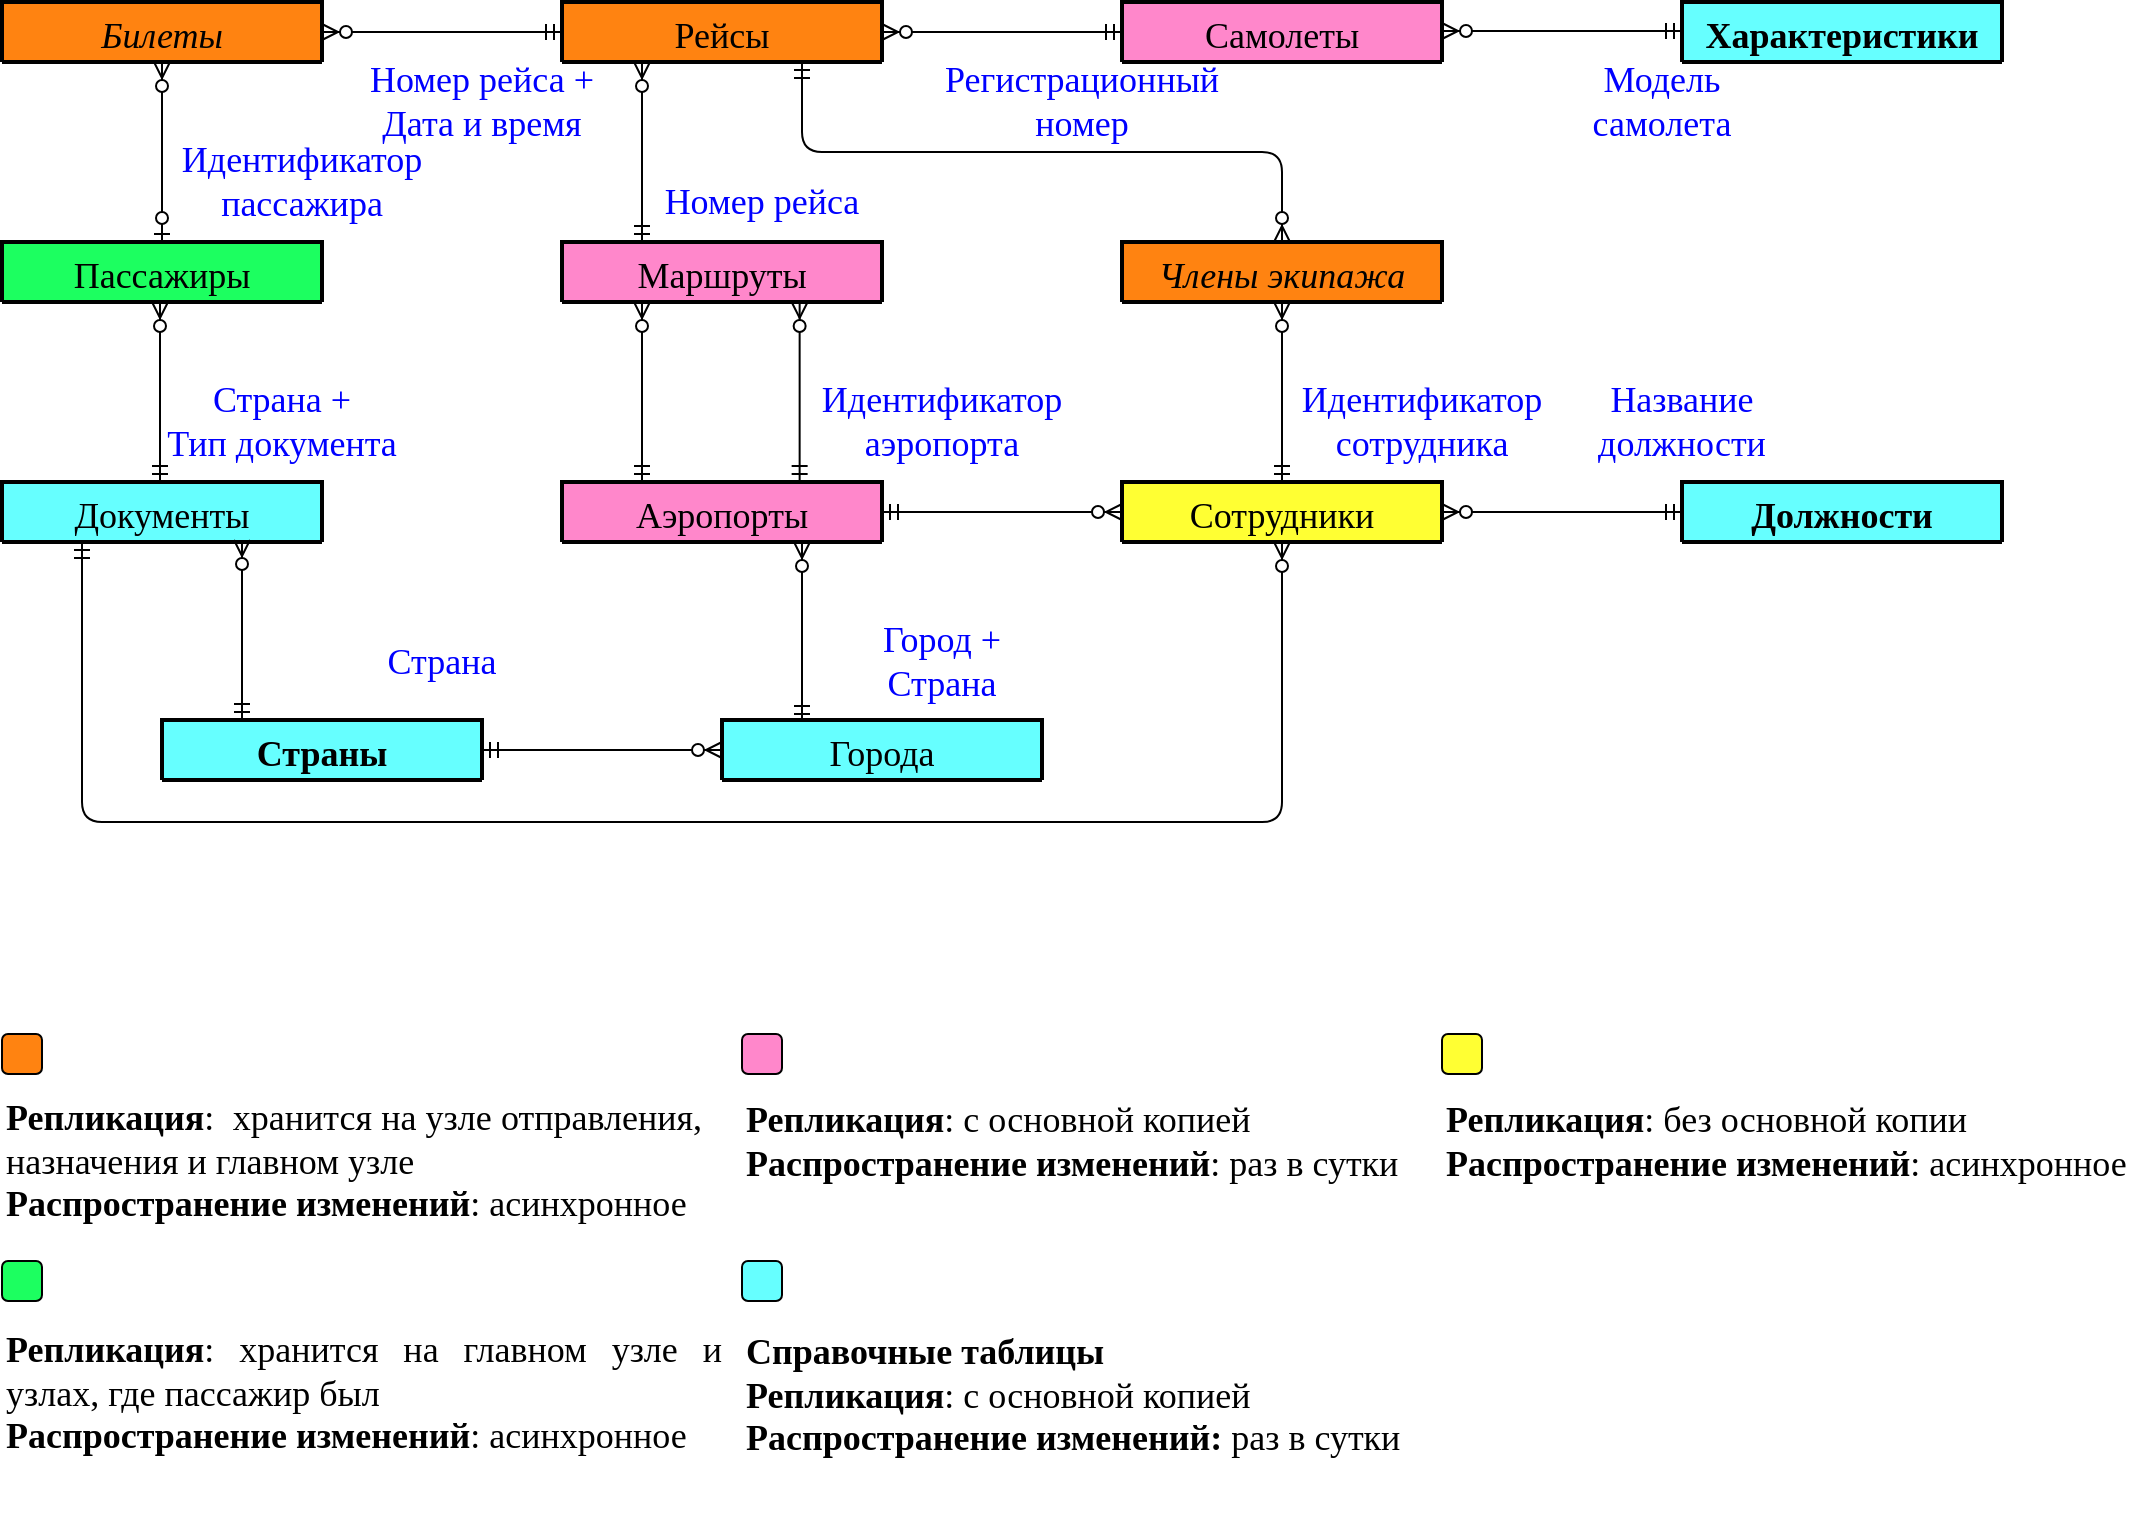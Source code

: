 <mxfile version="15.4.1" type="device" pages="5"><diagram id="lLMn5Nj8izCa2VNGnP2k" name="Общая схема"><mxGraphModel dx="868" dy="477" grid="1" gridSize="10" guides="1" tooltips="1" connect="1" arrows="1" fold="1" page="1" pageScale="1" pageWidth="1169" pageHeight="827" math="0" shadow="0"><root><mxCell id="0"/><mxCell id="1" parent="0"/><mxCell id="yjsEN8H5e2q5pM0WYRbI-37" value="Пассажиры" style="swimlane;childLayout=stackLayout;horizontal=1;startSize=30;horizontalStack=0;rounded=1;fontSize=18;fontStyle=0;strokeWidth=2;resizeParent=0;resizeLast=1;shadow=0;dashed=0;align=center;fontFamily=Times New Roman;fillColor=#1CFF60;" parent="1" vertex="1" collapsed="1"><mxGeometry x="40" y="160" width="160" height="30" as="geometry"><mxRectangle x="40" y="200" width="160" height="120" as="alternateBounds"/></mxGeometry></mxCell><mxCell id="yjsEN8H5e2q5pM0WYRbI-39" value="Билеты" style="swimlane;childLayout=stackLayout;horizontal=1;startSize=30;horizontalStack=0;rounded=1;fontSize=18;fontStyle=2;strokeWidth=2;resizeParent=0;resizeLast=1;shadow=0;dashed=0;align=center;fontFamily=Times New Roman;fillColor=#FF8311;" parent="1" vertex="1" collapsed="1"><mxGeometry x="40" y="40" width="160" height="30" as="geometry"><mxRectangle x="40" y="200" width="160" height="120" as="alternateBounds"/></mxGeometry></mxCell><mxCell id="yjsEN8H5e2q5pM0WYRbI-41" value="Рейсы" style="swimlane;childLayout=stackLayout;horizontal=1;startSize=30;horizontalStack=0;rounded=1;fontSize=18;fontStyle=0;strokeWidth=2;resizeParent=0;resizeLast=1;shadow=0;dashed=0;align=center;fontFamily=Times New Roman;fillColor=#FF8311;" parent="1" vertex="1" collapsed="1"><mxGeometry x="320" y="40" width="160" height="30" as="geometry"><mxRectangle x="40" y="200" width="160" height="120" as="alternateBounds"/></mxGeometry></mxCell><mxCell id="yjsEN8H5e2q5pM0WYRbI-42" value="Самолеты" style="swimlane;childLayout=stackLayout;horizontal=1;startSize=30;horizontalStack=0;rounded=1;fontSize=18;fontStyle=0;strokeWidth=2;resizeParent=0;resizeLast=1;shadow=0;dashed=0;align=center;fontFamily=Times New Roman;fillColor=#FF87CB;" parent="1" vertex="1" collapsed="1"><mxGeometry x="600" y="40" width="160" height="30" as="geometry"><mxRectangle x="40" y="200" width="160" height="120" as="alternateBounds"/></mxGeometry></mxCell><mxCell id="yjsEN8H5e2q5pM0WYRbI-43" value="Маршруты" style="swimlane;childLayout=stackLayout;horizontal=1;startSize=30;horizontalStack=0;rounded=1;fontSize=18;fontStyle=0;strokeWidth=2;resizeParent=0;resizeLast=1;shadow=0;dashed=0;align=center;fontFamily=Times New Roman;fillColor=#FF87CB;" parent="1" vertex="1" collapsed="1"><mxGeometry x="320" y="160" width="160" height="30" as="geometry"><mxRectangle x="40" y="200" width="160" height="120" as="alternateBounds"/></mxGeometry></mxCell><mxCell id="yjsEN8H5e2q5pM0WYRbI-44" value="Члены экипажа" style="swimlane;childLayout=stackLayout;horizontal=1;startSize=30;horizontalStack=0;rounded=1;fontSize=18;fontStyle=2;strokeWidth=2;resizeParent=0;resizeLast=1;shadow=0;dashed=0;align=center;fontFamily=Times New Roman;fillColor=#FF8311;" parent="1" vertex="1" collapsed="1"><mxGeometry x="600" y="160" width="160" height="30" as="geometry"><mxRectangle x="40" y="200" width="160" height="120" as="alternateBounds"/></mxGeometry></mxCell><mxCell id="yjsEN8H5e2q5pM0WYRbI-45" value="Аэропорты" style="swimlane;childLayout=stackLayout;horizontal=1;startSize=30;horizontalStack=0;rounded=1;fontSize=18;fontStyle=0;strokeWidth=2;resizeParent=0;resizeLast=1;shadow=0;dashed=0;align=center;fontFamily=Times New Roman;fillColor=#FF87CB;" parent="1" vertex="1" collapsed="1"><mxGeometry x="320" y="280" width="160" height="30" as="geometry"><mxRectangle x="40" y="200" width="160" height="120" as="alternateBounds"/></mxGeometry></mxCell><mxCell id="yjsEN8H5e2q5pM0WYRbI-46" value="Сотрудники" style="swimlane;childLayout=stackLayout;horizontal=1;startSize=30;horizontalStack=0;rounded=1;fontSize=18;fontStyle=0;strokeWidth=2;resizeParent=0;resizeLast=1;shadow=0;dashed=0;align=center;fontFamily=Times New Roman;fillColor=#FFFF33;" parent="1" vertex="1" collapsed="1"><mxGeometry x="600" y="280" width="160" height="30" as="geometry"><mxRectangle x="40" y="200" width="160" height="120" as="alternateBounds"/></mxGeometry></mxCell><mxCell id="yjsEN8H5e2q5pM0WYRbI-48" value="Должности" style="swimlane;childLayout=stackLayout;horizontal=1;startSize=30;horizontalStack=0;rounded=1;fontSize=18;fontStyle=1;strokeWidth=2;resizeParent=0;resizeLast=1;shadow=0;dashed=0;align=center;fontFamily=Times New Roman;fillColor=#66FFFF;" parent="1" vertex="1" collapsed="1"><mxGeometry x="880" y="280" width="160" height="30" as="geometry"><mxRectangle x="40" y="200" width="160" height="120" as="alternateBounds"/></mxGeometry></mxCell><mxCell id="yjsEN8H5e2q5pM0WYRbI-52" value="" style="fontSize=12;html=1;endArrow=ERzeroToMany;startArrow=ERmandOne;fontFamily=Times New Roman;exitX=0;exitY=0.5;exitDx=0;exitDy=0;entryX=1;entryY=0.5;entryDx=0;entryDy=0;" parent="1" source="yjsEN8H5e2q5pM0WYRbI-41" target="yjsEN8H5e2q5pM0WYRbI-39" edge="1"><mxGeometry width="100" height="100" relative="1" as="geometry"><mxPoint x="-10" y="230" as="sourcePoint"/><mxPoint x="230" y="-10" as="targetPoint"/></mxGeometry></mxCell><mxCell id="yjsEN8H5e2q5pM0WYRbI-53" value="" style="fontSize=12;html=1;endArrow=ERzeroToMany;startArrow=ERzeroToOne;fontFamily=Times New Roman;exitX=0.5;exitY=0;exitDx=0;exitDy=0;entryX=0.5;entryY=1;entryDx=0;entryDy=0;" parent="1" source="yjsEN8H5e2q5pM0WYRbI-37" target="yjsEN8H5e2q5pM0WYRbI-39" edge="1"><mxGeometry width="100" height="100" relative="1" as="geometry"><mxPoint x="-50" y="220" as="sourcePoint"/><mxPoint x="490" y="-140" as="targetPoint"/></mxGeometry></mxCell><mxCell id="yjsEN8H5e2q5pM0WYRbI-55" value="" style="edgeStyle=elbowEdgeStyle;fontSize=12;html=1;endArrow=ERzeroToMany;startArrow=ERmandOne;fontFamily=Times New Roman;entryX=0.25;entryY=1;entryDx=0;entryDy=0;exitX=0.25;exitY=0;exitDx=0;exitDy=0;elbow=vertical;" parent="1" source="yjsEN8H5e2q5pM0WYRbI-43" target="yjsEN8H5e2q5pM0WYRbI-41" edge="1"><mxGeometry width="100" height="100" relative="1" as="geometry"><mxPoint x="60" y="210" as="sourcePoint"/><mxPoint x="160" y="110" as="targetPoint"/></mxGeometry></mxCell><mxCell id="yjsEN8H5e2q5pM0WYRbI-57" value="" style="fontSize=12;html=1;endArrow=ERzeroToMany;startArrow=ERmandOne;fontFamily=Times New Roman;exitX=0.25;exitY=0;exitDx=0;exitDy=0;entryX=0.25;entryY=1;entryDx=0;entryDy=0;" parent="1" source="yjsEN8H5e2q5pM0WYRbI-45" target="yjsEN8H5e2q5pM0WYRbI-43" edge="1"><mxGeometry width="100" height="100" relative="1" as="geometry"><mxPoint x="190" y="270" as="sourcePoint"/><mxPoint x="290" y="170" as="targetPoint"/></mxGeometry></mxCell><mxCell id="yjsEN8H5e2q5pM0WYRbI-58" value="" style="fontSize=12;html=1;endArrow=ERzeroToMany;startArrow=ERmandOne;fontFamily=Times New Roman;exitX=0.25;exitY=0;exitDx=0;exitDy=0;entryX=0.25;entryY=1;entryDx=0;entryDy=0;" parent="1" edge="1"><mxGeometry width="100" height="100" relative="1" as="geometry"><mxPoint x="438.82" y="280" as="sourcePoint"/><mxPoint x="438.82" y="190" as="targetPoint"/></mxGeometry></mxCell><mxCell id="yjsEN8H5e2q5pM0WYRbI-60" value="" style="edgeStyle=entityRelationEdgeStyle;fontSize=12;html=1;endArrow=ERzeroToMany;startArrow=ERmandOne;fontFamily=Times New Roman;entryX=1;entryY=0.5;entryDx=0;entryDy=0;exitX=0;exitY=0.5;exitDx=0;exitDy=0;" parent="1" source="yjsEN8H5e2q5pM0WYRbI-42" target="yjsEN8H5e2q5pM0WYRbI-41" edge="1"><mxGeometry width="100" height="100" relative="1" as="geometry"><mxPoint x="740" y="200" as="sourcePoint"/><mxPoint x="840" y="100" as="targetPoint"/></mxGeometry></mxCell><mxCell id="yjsEN8H5e2q5pM0WYRbI-61" value="" style="edgeStyle=elbowEdgeStyle;fontSize=12;html=1;endArrow=ERzeroToMany;startArrow=ERmandOne;fontFamily=Times New Roman;elbow=vertical;exitX=0.75;exitY=1;exitDx=0;exitDy=0;entryX=0.5;entryY=0;entryDx=0;entryDy=0;" parent="1" source="yjsEN8H5e2q5pM0WYRbI-41" target="yjsEN8H5e2q5pM0WYRbI-44" edge="1"><mxGeometry width="100" height="100" relative="1" as="geometry"><mxPoint x="620" y="115" as="sourcePoint"/><mxPoint x="430" y="115" as="targetPoint"/></mxGeometry></mxCell><mxCell id="yjsEN8H5e2q5pM0WYRbI-62" value="" style="fontSize=12;html=1;endArrow=ERzeroToMany;startArrow=ERmandOne;fontFamily=Times New Roman;entryX=0.5;entryY=1;entryDx=0;entryDy=0;exitX=0.5;exitY=0;exitDx=0;exitDy=0;" parent="1" source="yjsEN8H5e2q5pM0WYRbI-46" target="yjsEN8H5e2q5pM0WYRbI-44" edge="1"><mxGeometry width="100" height="100" relative="1" as="geometry"><mxPoint x="850" y="240" as="sourcePoint"/><mxPoint x="950" y="140" as="targetPoint"/></mxGeometry></mxCell><mxCell id="yjsEN8H5e2q5pM0WYRbI-63" value="" style="fontSize=12;html=1;endArrow=ERzeroToMany;startArrow=ERmandOne;fontFamily=Times New Roman;entryX=1;entryY=0.5;entryDx=0;entryDy=0;exitX=0;exitY=0.5;exitDx=0;exitDy=0;" parent="1" source="yjsEN8H5e2q5pM0WYRbI-48" target="yjsEN8H5e2q5pM0WYRbI-46" edge="1"><mxGeometry width="100" height="100" relative="1" as="geometry"><mxPoint x="690" y="290" as="sourcePoint"/><mxPoint x="690" y="200" as="targetPoint"/></mxGeometry></mxCell><mxCell id="yjsEN8H5e2q5pM0WYRbI-64" value="" style="fontSize=12;html=1;endArrow=ERzeroToMany;startArrow=ERmandOne;fontFamily=Times New Roman;entryX=0;entryY=0.5;entryDx=0;entryDy=0;exitX=1;exitY=0.5;exitDx=0;exitDy=0;edgeStyle=elbowEdgeStyle;" parent="1" source="yjsEN8H5e2q5pM0WYRbI-45" target="yjsEN8H5e2q5pM0WYRbI-46" edge="1"><mxGeometry width="100" height="100" relative="1" as="geometry"><mxPoint x="580" y="350" as="sourcePoint"/><mxPoint x="495" y="320" as="targetPoint"/></mxGeometry></mxCell><mxCell id="yjsEN8H5e2q5pM0WYRbI-67" value="&lt;font color=&quot;#0000ff&quot;&gt;Название должности&lt;/font&gt;" style="text;html=1;strokeColor=none;fillColor=none;align=center;verticalAlign=middle;whiteSpace=wrap;rounded=0;fontFamily=Times New Roman;fontSize=18;" parent="1" vertex="1"><mxGeometry x="820" y="230" width="120" height="40" as="geometry"/></mxCell><mxCell id="yjsEN8H5e2q5pM0WYRbI-68" value="&lt;font color=&quot;#0000ff&quot;&gt;Идентификатор&lt;br&gt;аэропорта&lt;br&gt;&lt;/font&gt;" style="text;html=1;strokeColor=none;fillColor=none;align=center;verticalAlign=middle;whiteSpace=wrap;rounded=0;fontFamily=Times New Roman;fontSize=18;" parent="1" vertex="1"><mxGeometry x="450" y="230" width="120" height="40" as="geometry"/></mxCell><mxCell id="yjsEN8H5e2q5pM0WYRbI-69" value="&lt;font color=&quot;#0000ff&quot;&gt;Идентификатор&lt;br&gt;сотрудника&lt;br&gt;&lt;/font&gt;" style="text;html=1;strokeColor=none;fillColor=none;align=center;verticalAlign=middle;whiteSpace=wrap;rounded=0;fontFamily=Times New Roman;fontSize=18;" parent="1" vertex="1"><mxGeometry x="690" y="230" width="120" height="40" as="geometry"/></mxCell><mxCell id="yjsEN8H5e2q5pM0WYRbI-70" value="&lt;font&gt;Номер рейса +&lt;br&gt;Дата и время&lt;br&gt;&lt;/font&gt;" style="text;html=1;strokeColor=none;fillColor=none;align=center;verticalAlign=middle;whiteSpace=wrap;rounded=0;fontFamily=Times New Roman;fontSize=18;fontColor=#0000FF;" parent="1" vertex="1"><mxGeometry x="220" y="70" width="120" height="40" as="geometry"/></mxCell><mxCell id="yjsEN8H5e2q5pM0WYRbI-71" value="&lt;font color=&quot;#0000ff&quot;&gt;Номер рейса&lt;br&gt;&lt;/font&gt;" style="text;html=1;strokeColor=none;fillColor=none;align=center;verticalAlign=middle;whiteSpace=wrap;rounded=0;fontFamily=Times New Roman;fontSize=18;" parent="1" vertex="1"><mxGeometry x="360" y="120" width="120" height="40" as="geometry"/></mxCell><mxCell id="yjsEN8H5e2q5pM0WYRbI-72" value="&lt;font color=&quot;#0000ff&quot;&gt;Регистрационный&lt;br&gt;номер&lt;br&gt;&lt;/font&gt;" style="text;html=1;strokeColor=none;fillColor=none;align=center;verticalAlign=middle;whiteSpace=wrap;rounded=0;fontFamily=Times New Roman;fontSize=18;" parent="1" vertex="1"><mxGeometry x="520" y="70" width="120" height="40" as="geometry"/></mxCell><mxCell id="yjsEN8H5e2q5pM0WYRbI-73" value="&lt;font color=&quot;#0000ff&quot;&gt;Идентификатор&lt;br&gt;пассажира&lt;br&gt;&lt;/font&gt;" style="text;html=1;strokeColor=none;fillColor=none;align=center;verticalAlign=middle;whiteSpace=wrap;rounded=0;fontFamily=Times New Roman;fontSize=18;" parent="1" vertex="1"><mxGeometry x="130" y="110" width="120" height="40" as="geometry"/></mxCell><mxCell id="OaRgXp2c-LwoCAUEh0tI-1" value="Характеристики" style="swimlane;childLayout=stackLayout;horizontal=1;startSize=30;horizontalStack=0;rounded=1;fontSize=18;fontStyle=1;strokeWidth=2;resizeParent=0;resizeLast=1;shadow=0;dashed=0;align=center;fontFamily=Times New Roman;fillColor=#66FFFF;" parent="1" vertex="1" collapsed="1"><mxGeometry x="880" y="40" width="160" height="30" as="geometry"><mxRectangle x="40" y="200" width="160" height="120" as="alternateBounds"/></mxGeometry></mxCell><mxCell id="OaRgXp2c-LwoCAUEh0tI-2" value="" style="fontSize=12;html=1;endArrow=ERzeroToMany;startArrow=ERmandOne;fontFamily=Times New Roman;entryX=1;entryY=0.5;entryDx=0;entryDy=0;exitX=0;exitY=0.5;exitDx=0;exitDy=0;" parent="1" edge="1"><mxGeometry width="100" height="100" relative="1" as="geometry"><mxPoint x="880" y="54.5" as="sourcePoint"/><mxPoint x="760" y="54.5" as="targetPoint"/></mxGeometry></mxCell><mxCell id="OaRgXp2c-LwoCAUEh0tI-3" value="&lt;font color=&quot;#0000ff&quot;&gt;Модель&lt;br&gt;самолета&lt;br&gt;&lt;/font&gt;" style="text;html=1;strokeColor=none;fillColor=none;align=center;verticalAlign=middle;whiteSpace=wrap;rounded=0;fontFamily=Times New Roman;fontSize=18;" parent="1" vertex="1"><mxGeometry x="810" y="70" width="120" height="40" as="geometry"/></mxCell><mxCell id="URAId1K9_NLq-UNNZ_OP-1" value="Документы" style="swimlane;childLayout=stackLayout;horizontal=1;startSize=30;horizontalStack=0;rounded=1;fontSize=18;fontStyle=0;strokeWidth=2;resizeParent=0;resizeLast=1;shadow=0;dashed=0;align=center;fontFamily=Times New Roman;fillColor=#66FFFF;" parent="1" vertex="1" collapsed="1"><mxGeometry x="40" y="280" width="160" height="30" as="geometry"><mxRectangle x="40" y="200" width="160" height="120" as="alternateBounds"/></mxGeometry></mxCell><mxCell id="URAId1K9_NLq-UNNZ_OP-2" value="" style="fontSize=12;html=1;endArrow=ERzeroToMany;startArrow=ERmandOne;fontFamily=Times New Roman;exitX=0.25;exitY=0;exitDx=0;exitDy=0;entryX=0.25;entryY=1;entryDx=0;entryDy=0;" parent="1" edge="1"><mxGeometry width="100" height="100" relative="1" as="geometry"><mxPoint x="119" y="280" as="sourcePoint"/><mxPoint x="119" y="190" as="targetPoint"/></mxGeometry></mxCell><mxCell id="URAId1K9_NLq-UNNZ_OP-3" value="&lt;font color=&quot;#0000ff&quot;&gt;Страна +&lt;br&gt;Тип документа&lt;br&gt;&lt;/font&gt;" style="text;html=1;strokeColor=none;fillColor=none;align=center;verticalAlign=middle;whiteSpace=wrap;rounded=0;fontFamily=Times New Roman;fontSize=18;" parent="1" vertex="1"><mxGeometry x="120" y="230" width="120" height="40" as="geometry"/></mxCell><mxCell id="EM2Jljfrj5oz5aGJgDpl-1" value="&lt;div style=&quot;text-align: justify&quot;&gt;&lt;br&gt;&lt;/div&gt;&lt;div style=&quot;text-align: justify&quot;&gt;&lt;span&gt;&lt;b&gt;Справочные таблицы&lt;/b&gt;&lt;/span&gt;&lt;/div&gt;&lt;div style=&quot;text-align: justify&quot;&gt;&lt;b&gt;Репликация&lt;/b&gt;: с основной копией&lt;/div&gt;&lt;div style=&quot;text-align: justify&quot;&gt;&lt;b&gt;Распространение изменений: &lt;/b&gt;раз в сутки&lt;/div&gt;" style="text;html=1;strokeColor=none;fillColor=none;align=left;verticalAlign=middle;whiteSpace=wrap;rounded=0;fontFamily=Times New Roman;fontSize=18;" parent="1" vertex="1"><mxGeometry x="410" y="646" width="360" height="160" as="geometry"/></mxCell><mxCell id="nS3V6GyM878y0P9TnNeb-1" value="&lt;div style=&quot;text-align: justify&quot;&gt;&lt;b&gt;Репликация&lt;/b&gt;&lt;span&gt;: с основной копией&amp;nbsp;&lt;/span&gt;&lt;br&gt;&lt;/div&gt;&lt;div style=&quot;text-align: justify&quot;&gt;&lt;b&gt;Распространение изменений&lt;/b&gt;: раз в сутки&lt;/div&gt;" style="text;html=1;strokeColor=none;fillColor=none;align=left;verticalAlign=middle;whiteSpace=wrap;rounded=0;fontFamily=Times New Roman;fontSize=18;" parent="1" vertex="1"><mxGeometry x="410" y="540" width="360" height="140" as="geometry"/></mxCell><mxCell id="nS3V6GyM878y0P9TnNeb-2" value="" style="rounded=1;whiteSpace=wrap;html=1;fillColor=#FF87CB;" parent="1" vertex="1"><mxGeometry x="410" y="556" width="20" height="20" as="geometry"/></mxCell><mxCell id="933On9ce0Hrt3KxI7Ar2-1" value="&lt;div style=&quot;text-align: justify&quot;&gt;&lt;b&gt;Репликация&lt;/b&gt;&lt;span&gt;: без основной копии&lt;/span&gt;&lt;br&gt;&lt;/div&gt;&lt;div style=&quot;text-align: justify&quot;&gt;&lt;b&gt;Распространение изменений&lt;/b&gt;: асинхронное&lt;/div&gt;" style="text;html=1;strokeColor=none;fillColor=none;align=left;verticalAlign=middle;whiteSpace=wrap;rounded=0;fontFamily=Times New Roman;fontSize=18;" parent="1" vertex="1"><mxGeometry x="760" y="540" width="350" height="140" as="geometry"/></mxCell><mxCell id="933On9ce0Hrt3KxI7Ar2-2" value="" style="rounded=1;whiteSpace=wrap;html=1;fillColor=#FFFF33;" parent="1" vertex="1"><mxGeometry x="760" y="556" width="20" height="20" as="geometry"/></mxCell><mxCell id="fjln2FvhTH95x79RtxrI-1" value="&lt;div style=&quot;text-align: justify&quot;&gt;&lt;b&gt;Репликация&lt;/b&gt;&lt;span&gt;:&amp;nbsp;&lt;/span&gt;&lt;span&gt;&amp;nbsp;хранится на узле отправления, назначения и главном узле&lt;/span&gt;&lt;/div&gt;&lt;div style=&quot;text-align: justify&quot;&gt;&lt;b&gt;Распространение изменений&lt;/b&gt;: асинхронное&lt;/div&gt;" style="text;html=1;strokeColor=none;fillColor=none;align=left;verticalAlign=middle;whiteSpace=wrap;rounded=0;fontFamily=Times New Roman;fontSize=18;" parent="1" vertex="1"><mxGeometry x="40" y="549.5" width="350" height="140" as="geometry"/></mxCell><mxCell id="fjln2FvhTH95x79RtxrI-2" value="" style="rounded=1;whiteSpace=wrap;html=1;fillColor=#FF8311;" parent="1" vertex="1"><mxGeometry x="40" y="556" width="20" height="20" as="geometry"/></mxCell><mxCell id="RL-NQMeX5kcTCB3Iyzrn-1" value="&lt;div style=&quot;text-align: justify&quot;&gt;&lt;b&gt;Репликация&lt;/b&gt;&lt;span&gt;: хранится на главном узле и узлах, где пассажир был&lt;/span&gt;&lt;span&gt;&amp;nbsp;&lt;/span&gt;&lt;/div&gt;&lt;div style=&quot;text-align: justify&quot;&gt;&lt;b&gt;Распространение изменений&lt;/b&gt;: асинхронное&lt;/div&gt;" style="text;html=1;strokeColor=none;fillColor=none;align=left;verticalAlign=middle;whiteSpace=wrap;rounded=0;fontFamily=Times New Roman;fontSize=18;" parent="1" vertex="1"><mxGeometry x="40" y="666" width="360" height="140" as="geometry"/></mxCell><mxCell id="RL-NQMeX5kcTCB3Iyzrn-2" value="" style="rounded=1;whiteSpace=wrap;html=1;fillColor=#1CFF60;" parent="1" vertex="1"><mxGeometry x="40" y="669.5" width="20" height="20" as="geometry"/></mxCell><mxCell id="cc8aEMCY_L2-KHEYQ4Os-6" value="" style="rounded=1;whiteSpace=wrap;html=1;fillColor=#66FFFF;" parent="1" vertex="1"><mxGeometry x="410" y="669.5" width="20" height="20" as="geometry"/></mxCell><mxCell id="wHiN8xZHiH3PXhFgJf9T-1" value="" style="fontSize=12;html=1;endArrow=ERzeroToMany;startArrow=ERmandOne;fontFamily=Times New Roman;entryX=0.5;entryY=1;entryDx=0;entryDy=0;exitX=0.25;exitY=1;exitDx=0;exitDy=0;edgeStyle=elbowEdgeStyle;" parent="1" source="URAId1K9_NLq-UNNZ_OP-1" target="yjsEN8H5e2q5pM0WYRbI-46" edge="1"><mxGeometry width="100" height="100" relative="1" as="geometry"><mxPoint x="530" y="343.5" as="sourcePoint"/><mxPoint x="650" y="343.5" as="targetPoint"/><Array as="points"><mxPoint x="380" y="450"/></Array></mxGeometry></mxCell><mxCell id="ZSqLF5YTz3_WrWaCYLmv-1" value="Города" style="swimlane;childLayout=stackLayout;horizontal=1;startSize=30;horizontalStack=0;rounded=1;fontSize=18;fontStyle=0;strokeWidth=2;resizeParent=0;resizeLast=1;shadow=0;dashed=0;align=center;fontFamily=Times New Roman;fillColor=#66FFFF;" vertex="1" collapsed="1" parent="1"><mxGeometry x="400" y="399" width="160" height="30" as="geometry"><mxRectangle x="40" y="200" width="160" height="120" as="alternateBounds"/></mxGeometry></mxCell><mxCell id="ZSqLF5YTz3_WrWaCYLmv-2" value="Страны" style="swimlane;childLayout=stackLayout;horizontal=1;startSize=30;horizontalStack=0;rounded=1;fontSize=18;fontStyle=1;strokeWidth=2;resizeParent=0;resizeLast=1;shadow=0;dashed=0;align=center;fontFamily=Times New Roman;fillColor=#66FFFF;" vertex="1" collapsed="1" parent="1"><mxGeometry x="120" y="399" width="160" height="30" as="geometry"><mxRectangle x="40" y="200" width="160" height="120" as="alternateBounds"/></mxGeometry></mxCell><mxCell id="ZSqLF5YTz3_WrWaCYLmv-3" value="" style="fontSize=12;html=1;endArrow=ERzeroToMany;startArrow=ERmandOne;fontFamily=Times New Roman;exitX=0.25;exitY=0;exitDx=0;exitDy=0;entryX=0.25;entryY=1;entryDx=0;entryDy=0;" edge="1" parent="1"><mxGeometry width="100" height="100" relative="1" as="geometry"><mxPoint x="440.0" y="400" as="sourcePoint"/><mxPoint x="440.0" y="310" as="targetPoint"/></mxGeometry></mxCell><mxCell id="ZSqLF5YTz3_WrWaCYLmv-4" value="" style="fontSize=12;html=1;endArrow=ERzeroToMany;startArrow=ERmandOne;fontFamily=Times New Roman;exitX=1;exitY=0.5;exitDx=0;exitDy=0;entryX=0;entryY=0.5;entryDx=0;entryDy=0;" edge="1" parent="1" source="ZSqLF5YTz3_WrWaCYLmv-2" target="ZSqLF5YTz3_WrWaCYLmv-1"><mxGeometry width="100" height="100" relative="1" as="geometry"><mxPoint x="350" y="489" as="sourcePoint"/><mxPoint x="350" y="399" as="targetPoint"/></mxGeometry></mxCell><mxCell id="ZSqLF5YTz3_WrWaCYLmv-5" value="" style="fontSize=12;html=1;endArrow=ERzeroToMany;startArrow=ERmandOne;fontFamily=Times New Roman;exitX=0.25;exitY=0;exitDx=0;exitDy=0;entryX=0.25;entryY=1;entryDx=0;entryDy=0;" edge="1" parent="1"><mxGeometry width="100" height="100" relative="1" as="geometry"><mxPoint x="160" y="399" as="sourcePoint"/><mxPoint x="160" y="309" as="targetPoint"/></mxGeometry></mxCell><mxCell id="ZSqLF5YTz3_WrWaCYLmv-6" value="&lt;font color=&quot;#0000ff&quot;&gt;Город + Страна&lt;br&gt;&lt;/font&gt;" style="text;html=1;strokeColor=none;fillColor=none;align=center;verticalAlign=middle;whiteSpace=wrap;rounded=0;fontFamily=Times New Roman;fontSize=18;" vertex="1" parent="1"><mxGeometry x="450" y="350" width="120" height="40" as="geometry"/></mxCell><mxCell id="ZSqLF5YTz3_WrWaCYLmv-7" value="&lt;font color=&quot;#0000ff&quot;&gt;Страна&lt;br&gt;&lt;/font&gt;" style="text;html=1;strokeColor=none;fillColor=none;align=center;verticalAlign=middle;whiteSpace=wrap;rounded=0;fontFamily=Times New Roman;fontSize=18;" vertex="1" parent="1"><mxGeometry x="200" y="350" width="120" height="40" as="geometry"/></mxCell></root></mxGraphModel></diagram><diagram id="U7bz9-V8wvaRgxQkg8Fd" name="Должности + Документы + Характеристики"><mxGraphModel dx="868" dy="477" grid="1" gridSize="10" guides="1" tooltips="1" connect="1" arrows="1" fold="1" page="1" pageScale="1" pageWidth="1169" pageHeight="827" math="0" shadow="0"><root><mxCell id="mA9pfpyOQwBthg78EWXK-0"/><mxCell id="mA9pfpyOQwBthg78EWXK-1" parent="mA9pfpyOQwBthg78EWXK-0"/><mxCell id="-nUfu6LHOBFkjBo17prL-30" value="Должности" style="swimlane;childLayout=stackLayout;horizontal=1;startSize=30;horizontalStack=0;rounded=1;fontSize=18;fontStyle=0;strokeWidth=2;resizeParent=0;resizeLast=1;shadow=0;dashed=0;align=center;fontFamily=Times New Roman;fillColor=#FF8000;" parent="mA9pfpyOQwBthg78EWXK-1" vertex="1"><mxGeometry x="40" y="40" width="230" height="200" as="geometry"/></mxCell><mxCell id="-nUfu6LHOBFkjBo17prL-31" value="- Название (ПК)&#10;- Оклад&#10;- Аванс&#10;- График работы (2/2,почасовой,&#10; 8-ми часовой)" style="align=left;strokeColor=none;fillColor=none;spacingLeft=4;fontSize=16;verticalAlign=top;resizable=0;rotatable=0;part=1;fontFamily=Times New Roman;" parent="-nUfu6LHOBFkjBo17prL-30" vertex="1"><mxGeometry y="30" width="230" height="170" as="geometry"/></mxCell><mxCell id="-nUfu6LHOBFkjBo17prL-32" value="&lt;div style=&quot;text-align: justify&quot;&gt;&lt;span&gt;&lt;b&gt;Справочные таблицы&lt;/b&gt;&lt;/span&gt;&lt;/div&gt;&lt;div style=&quot;text-align: justify&quot;&gt;&lt;b&gt;Репликация&lt;/b&gt;: с основной копией&lt;/div&gt;&lt;div style=&quot;text-align: justify&quot;&gt;&lt;b&gt;Распространение изменений: &lt;/b&gt;раз в сутки&lt;/div&gt;&lt;div style=&quot;text-align: justify&quot;&gt;Редактируются в главном узле&lt;/div&gt;" style="text;html=1;strokeColor=none;fillColor=none;align=left;verticalAlign=middle;whiteSpace=wrap;rounded=0;fontFamily=Times New Roman;fontSize=18;" parent="mA9pfpyOQwBthg78EWXK-1" vertex="1"><mxGeometry x="40" y="210" width="360" height="160" as="geometry"/></mxCell><mxCell id="DI1NFkRuzSuBm4K1B6fM-0" value="Техн. характеристики" style="swimlane;childLayout=stackLayout;horizontal=1;startSize=30;horizontalStack=0;rounded=1;fontSize=18;fontStyle=0;strokeWidth=2;resizeParent=0;resizeLast=1;shadow=0;dashed=0;align=center;fontFamily=Times New Roman;fillColor=#FF8000;" parent="mA9pfpyOQwBthg78EWXK-1" vertex="1"><mxGeometry x="550" y="40" width="260" height="290" as="geometry"/></mxCell><mxCell id="DI1NFkRuzSuBm4K1B6fM-1" value="- Модель (ПК)&#10;- Длина&#10;- Кол-во шасси&#10;- Радиус разворота (м)&#10;- Тип тормозной системы&#10;- Модель двигателя&#10;- Объем топливных баков (л)&#10;- Макс.скорость полета (км/ч)&#10;- Макс. высота полета (м)&#10;- Макс. дальность полета (км)&#10;- Кол-во мест эконом класса&#10;- Кол-во мест бизнес класса&#10;- Рекомендуемый срок эксплуатации" style="align=left;strokeColor=none;fillColor=none;spacingLeft=4;fontSize=16;verticalAlign=top;resizable=0;rotatable=0;part=1;fontFamily=Times New Roman;" parent="DI1NFkRuzSuBm4K1B6fM-0" vertex="1"><mxGeometry y="30" width="260" height="260" as="geometry"/></mxCell><mxCell id="ox_pkLLeGaHrFrYZD3xl-0" value="Документы" style="swimlane;childLayout=stackLayout;horizontal=1;startSize=30;horizontalStack=0;rounded=1;fontSize=18;fontStyle=0;strokeWidth=2;resizeParent=0;resizeLast=1;shadow=0;dashed=0;align=center;fontFamily=Times New Roman;fillColor=#FF8000;" parent="mA9pfpyOQwBthg78EWXK-1" vertex="1"><mxGeometry x="290" y="40" width="240" height="200" as="geometry"/></mxCell><mxCell id="ox_pkLLeGaHrFrYZD3xl-1" value="- Страна (составной ПК)&#10;- Тип документа (составной ПК)" style="align=left;strokeColor=none;fillColor=none;spacingLeft=4;fontSize=16;verticalAlign=top;resizable=0;rotatable=0;part=1;fontFamily=Times New Roman;" parent="ox_pkLLeGaHrFrYZD3xl-0" vertex="1"><mxGeometry y="30" width="240" height="170" as="geometry"/></mxCell><mxCell id="ja85UsdiscMgC10pHZav-0" value="Страны" style="swimlane;childLayout=stackLayout;horizontal=1;startSize=30;horizontalStack=0;rounded=1;fontSize=18;fontStyle=0;strokeWidth=2;resizeParent=0;resizeLast=1;shadow=0;dashed=0;align=center;fontFamily=Times New Roman;fillColor=#FF8000;" vertex="1" parent="mA9pfpyOQwBthg78EWXK-1"><mxGeometry x="290" y="350" width="240" height="200" as="geometry"/></mxCell><mxCell id="ja85UsdiscMgC10pHZav-1" value="- Название страны (ПК)" style="align=left;strokeColor=none;fillColor=none;spacingLeft=4;fontSize=16;verticalAlign=top;resizable=0;rotatable=0;part=1;fontFamily=Times New Roman;" vertex="1" parent="ja85UsdiscMgC10pHZav-0"><mxGeometry y="30" width="240" height="170" as="geometry"/></mxCell><mxCell id="ja85UsdiscMgC10pHZav-2" value="Города" style="swimlane;childLayout=stackLayout;horizontal=1;startSize=30;horizontalStack=0;rounded=1;fontSize=18;fontStyle=0;strokeWidth=2;resizeParent=0;resizeLast=1;shadow=0;dashed=0;align=center;fontFamily=Times New Roman;fillColor=#FF8000;" vertex="1" parent="mA9pfpyOQwBthg78EWXK-1"><mxGeometry x="30" y="350" width="240" height="200" as="geometry"/></mxCell><mxCell id="ja85UsdiscMgC10pHZav-3" value="- Название страны (составной ПК,&#10;ВнК к Страны)&#10;- Название города (составной ПК)" style="align=left;strokeColor=none;fillColor=none;spacingLeft=4;fontSize=16;verticalAlign=top;resizable=0;rotatable=0;part=1;fontFamily=Times New Roman;" vertex="1" parent="ja85UsdiscMgC10pHZav-2"><mxGeometry y="30" width="240" height="170" as="geometry"/></mxCell></root></mxGraphModel></diagram><diagram id="YWVUcmR9qgqL4KSy5-R_" name="Аэропорты + Маршруты + Самолеты"><mxGraphModel dx="868" dy="477" grid="1" gridSize="10" guides="1" tooltips="1" connect="1" arrows="1" fold="1" page="1" pageScale="1" pageWidth="1169" pageHeight="827" math="0" shadow="0"><root><mxCell id="leN_oOiU7w1xhfZz6HWu-0"/><mxCell id="leN_oOiU7w1xhfZz6HWu-1" parent="leN_oOiU7w1xhfZz6HWu-0"/><mxCell id="Cs1jI7OCRgXKo5bRehZb-30" value="Аэропорты" style="swimlane;childLayout=stackLayout;horizontal=1;startSize=30;horizontalStack=0;rounded=1;fontSize=18;fontStyle=0;strokeWidth=2;resizeParent=0;resizeLast=1;shadow=0;dashed=0;align=center;fontFamily=Times New Roman;fillColor=#FF8000;" parent="leN_oOiU7w1xhfZz6HWu-1" vertex="1"><mxGeometry x="90" y="40" width="200" height="200" as="geometry"/></mxCell><mxCell id="Cs1jI7OCRgXKo5bRehZb-31" value="- Идентификатор (ПК)&#10;- Наименование&#10;- Страна (составной ВнК к Города)&#10;- Город (составной ВнК к города)&#10;- Телефон&#10;- Электронный адрес&#10;" style="align=left;strokeColor=none;fillColor=none;spacingLeft=4;fontSize=16;verticalAlign=top;resizable=0;rotatable=0;part=1;fontFamily=Times New Roman;" parent="Cs1jI7OCRgXKo5bRehZb-30" vertex="1"><mxGeometry y="30" width="200" height="170" as="geometry"/></mxCell><mxCell id="Cs1jI7OCRgXKo5bRehZb-32" value="&lt;div style=&quot;text-align: justify&quot;&gt;&lt;b&gt;Репликация&lt;/b&gt;&lt;span&gt;: с основной копией&amp;nbsp;&lt;/span&gt;&lt;br&gt;&lt;/div&gt;&lt;div style=&quot;text-align: justify&quot;&gt;&lt;b&gt;Распространение изменений&lt;/b&gt;: раз в сутки&lt;/div&gt;&lt;div style=&quot;text-align: justify&quot;&gt;Редактируются в главном узле.&lt;/div&gt;" style="text;html=1;strokeColor=none;fillColor=none;align=left;verticalAlign=middle;whiteSpace=wrap;rounded=0;fontFamily=Times New Roman;fontSize=18;" parent="leN_oOiU7w1xhfZz6HWu-1" vertex="1"><mxGeometry x="90" y="210" width="360" height="140" as="geometry"/></mxCell><mxCell id="_nu06HtGWkbnNkdgtzeE-0" value="Маршруты" style="swimlane;childLayout=stackLayout;horizontal=1;startSize=30;horizontalStack=0;rounded=1;fontSize=18;fontStyle=0;strokeWidth=2;resizeParent=0;resizeLast=1;shadow=0;dashed=0;align=center;fontFamily=Times New Roman;fillColor=#FF8000;" parent="leN_oOiU7w1xhfZz6HWu-1" vertex="1"><mxGeometry x="310" y="40" width="310" height="200" as="geometry"/></mxCell><mxCell id="_nu06HtGWkbnNkdgtzeE-1" value="- Номер рейса (ПК)&#10;- Аэропорт отправления (ВнК к Аэропорты)&#10;- Аэропорт назначения (ВнК к Аэропорты)&#10;- Время вылета&#10;- Время прилета&#10;- Расстояние" style="align=left;strokeColor=none;fillColor=none;spacingLeft=4;fontSize=16;verticalAlign=top;resizable=0;rotatable=0;part=1;fontFamily=Times New Roman;" parent="_nu06HtGWkbnNkdgtzeE-0" vertex="1"><mxGeometry y="30" width="310" height="170" as="geometry"/></mxCell><mxCell id="kiC7yeK34Oa7UHbM0l5c-0" value="Самолеты" style="swimlane;childLayout=stackLayout;horizontal=1;startSize=30;horizontalStack=0;rounded=1;fontSize=18;fontStyle=0;strokeWidth=2;resizeParent=0;resizeLast=1;shadow=0;dashed=0;align=center;fontFamily=Times New Roman;fillColor=#FF8000;" parent="leN_oOiU7w1xhfZz6HWu-1" vertex="1"><mxGeometry x="640" y="40" width="290" height="170" as="geometry"/></mxCell><mxCell id="kiC7yeK34Oa7UHbM0l5c-1" value="- Регистрационный номер (ПК)&#10;- Модель самолета (ВнК к Техн.Хар-ки)&#10;- Дата выпуска" style="align=left;strokeColor=none;fillColor=none;spacingLeft=4;fontSize=16;verticalAlign=top;resizable=0;rotatable=0;part=1;fontFamily=Times New Roman;" parent="kiC7yeK34Oa7UHbM0l5c-0" vertex="1"><mxGeometry y="30" width="290" height="140" as="geometry"/></mxCell></root></mxGraphModel></diagram><diagram id="iDbrlAFlEAWvr8S-AlRw" name="Билеты + Рейсы + Члены экипажа"><mxGraphModel dx="868" dy="477" grid="1" gridSize="10" guides="1" tooltips="1" connect="1" arrows="1" fold="1" page="1" pageScale="1" pageWidth="1169" pageHeight="827" math="0" shadow="0"><root><mxCell id="MOTrEdnggoDs76qx7-ix-0"/><mxCell id="MOTrEdnggoDs76qx7-ix-1" parent="MOTrEdnggoDs76qx7-ix-0"/><mxCell id="1i7OFTssbCfDwhioL9-_-0" value="Рейсы" style="swimlane;childLayout=stackLayout;horizontal=1;startSize=30;horizontalStack=0;rounded=1;fontSize=18;fontStyle=0;strokeWidth=2;resizeParent=0;resizeLast=1;shadow=0;dashed=0;align=center;fontFamily=Times New Roman;fillColor=#FF8000;" parent="MOTrEdnggoDs76qx7-ix-1" vertex="1"><mxGeometry x="70" y="40" width="290" height="230" as="geometry"/></mxCell><mxCell id="1i7OFTssbCfDwhioL9-_-1" value="- Идентификатор направления &#10;(ВнК к Маршруты, составной ПК)&#10;- Дата и время (составной ПК)&#10;- Самолет (ВнК к самолеты)&#10;- Реальное время вылета&#10;- Реальное время прибытия&#10;- Время начала регистрации&#10;- Время начала посадки&#10;- Выход на посадку&#10;-Статус" style="align=left;strokeColor=none;fillColor=none;spacingLeft=4;fontSize=16;verticalAlign=top;resizable=0;rotatable=0;part=1;fontFamily=Times New Roman;" parent="1i7OFTssbCfDwhioL9-_-0" vertex="1"><mxGeometry y="30" width="290" height="200" as="geometry"/></mxCell><mxCell id="JdFx6v3QXu8OYXAODIde-0" value="Билеты" style="swimlane;childLayout=stackLayout;horizontal=1;startSize=30;horizontalStack=0;rounded=1;fontSize=18;fontStyle=0;strokeWidth=2;resizeParent=0;resizeLast=1;shadow=0;dashed=0;align=center;fontFamily=Times New Roman;fillColor=#FF8000;" parent="MOTrEdnggoDs76qx7-ix-1" vertex="1"><mxGeometry x="70" y="290" width="290" height="230" as="geometry"/></mxCell><mxCell id="JdFx6v3QXu8OYXAODIde-1" value="- Идентификатор пассажира &#10;(необязательный ВнК к Пассажиры)&#10;- Рейсы (составной ВнК к Рейсы)&#10;- Дата и время (составной ВнК к Рейсы)&#10;- Цена билета&#10;- Класс&#10;- Вес багажа&#10;- Номер бронирования&#10;- Номер посадочного талона&#10;- Номер места" style="align=left;strokeColor=none;fillColor=none;spacingLeft=4;fontSize=16;verticalAlign=top;resizable=0;rotatable=0;part=1;fontFamily=Times New Roman;" parent="JdFx6v3QXu8OYXAODIde-0" vertex="1"><mxGeometry y="30" width="290" height="200" as="geometry"/></mxCell><mxCell id="WY42pc6kRyXyfIkM2nDm-0" value="Члены экипажа" style="swimlane;childLayout=stackLayout;horizontal=1;startSize=30;horizontalStack=0;rounded=1;fontSize=18;fontStyle=0;strokeWidth=2;resizeParent=0;resizeLast=1;shadow=0;dashed=0;align=center;fontFamily=Times New Roman;fillColor=#FF8000;" parent="MOTrEdnggoDs76qx7-ix-1" vertex="1"><mxGeometry x="380" y="40" width="400" height="120" as="geometry"/></mxCell><mxCell id="WY42pc6kRyXyfIkM2nDm-1" value="- Идентификатор сотрудника (ВнК к Сотрудники)&#10;- Идентификатор направления (Составной ВнК к Рейсы)&#10;- Дата и время (Составной ВнК к Рейсы)&#10;- Роль в полете" style="align=left;strokeColor=none;fillColor=none;spacingLeft=4;fontSize=16;verticalAlign=top;resizable=0;rotatable=0;part=1;fontFamily=Times New Roman;" parent="WY42pc6kRyXyfIkM2nDm-0" vertex="1"><mxGeometry y="30" width="400" height="90" as="geometry"/></mxCell><mxCell id="KcLrKwv6m81YQll7Yktv-0" value="&lt;div style=&quot;text-align: justify&quot;&gt;&lt;div&gt;&lt;b&gt;Репликация&lt;/b&gt;:&amp;nbsp;&amp;nbsp;хранится на узле назначения, отправления и главном узле&lt;/div&gt;&lt;div&gt;&lt;b&gt;Распространение изменений&lt;/b&gt;: асинхронное&lt;/div&gt;&lt;/div&gt;" style="text;html=1;strokeColor=none;fillColor=none;align=left;verticalAlign=middle;whiteSpace=wrap;rounded=0;fontFamily=Times New Roman;fontSize=18;" parent="MOTrEdnggoDs76qx7-ix-1" vertex="1"><mxGeometry x="400" y="240" width="360" height="140" as="geometry"/></mxCell></root></mxGraphModel></diagram><diagram id="M6E-aOpRQc6uMNQH6eGo" name="Сотрудники + Пассажиры"><mxGraphModel dx="868" dy="477" grid="1" gridSize="10" guides="1" tooltips="1" connect="1" arrows="1" fold="1" page="1" pageScale="1" pageWidth="1169" pageHeight="827" math="0" shadow="0"><root><mxCell id="vaJErcU5wdtk74Rb-2y6-0"/><mxCell id="vaJErcU5wdtk74Rb-2y6-1" parent="vaJErcU5wdtk74Rb-2y6-0"/><mxCell id="6thNces8jkMXpEZTsUWr-30" value="Сотрудники" style="swimlane;childLayout=stackLayout;horizontal=1;startSize=30;horizontalStack=0;rounded=1;fontSize=18;fontStyle=0;strokeWidth=2;resizeParent=0;resizeLast=1;shadow=0;dashed=0;align=center;fontFamily=Times New Roman;fillColor=#FF8000;" parent="vaJErcU5wdtk74Rb-2y6-1" vertex="1"><mxGeometry x="120" y="40" width="330" height="330" as="geometry"/></mxCell><mxCell id="6thNces8jkMXpEZTsUWr-31" value="- Идентификатор (ПК)&#10;- Фамилия&#10;- Имя и отчество (при наличии)&#10;- Серия и номер документа&#10;- Тип документа (составной ВнК к Документы)&#10;- Страна (составной ВнК к Документы)&#10;- Пол&#10;- Дата рождения&#10;- Телефон&#10;- Аэропорт (ВнК к Аэропорты)&#10;- Должность (ВнК к Должности)&#10;- Общие рабочие часы&#10;- Рабочие часы за месяц" style="align=left;strokeColor=none;fillColor=none;spacingLeft=4;fontSize=16;verticalAlign=top;resizable=0;rotatable=0;part=1;fontFamily=Times New Roman;" parent="6thNces8jkMXpEZTsUWr-30" vertex="1"><mxGeometry y="30" width="330" height="300" as="geometry"/></mxCell><mxCell id="6thNces8jkMXpEZTsUWr-32" value="&lt;div style=&quot;text-align: justify&quot;&gt;&lt;b&gt;Репликация&lt;/b&gt;&lt;span&gt;: без основной копии&lt;/span&gt;&lt;br&gt;&lt;/div&gt;&lt;div style=&quot;text-align: justify&quot;&gt;&lt;b&gt;Распространение изменений&lt;/b&gt;: асинхронное&lt;/div&gt;" style="text;html=1;strokeColor=none;fillColor=none;align=left;verticalAlign=middle;whiteSpace=wrap;rounded=0;fontFamily=Times New Roman;fontSize=18;" parent="vaJErcU5wdtk74Rb-2y6-1" vertex="1"><mxGeometry x="120" y="350" width="360" height="100" as="geometry"/></mxCell><mxCell id="2fe7KCiLNMZEi9m11yr9-0" value="Пассажиры" style="swimlane;childLayout=stackLayout;horizontal=1;startSize=30;horizontalStack=0;rounded=1;fontSize=18;fontStyle=0;strokeWidth=2;resizeParent=0;resizeLast=1;shadow=0;dashed=0;align=center;fontFamily=Times New Roman;fillColor=#FF8000;" parent="vaJErcU5wdtk74Rb-2y6-1" vertex="1"><mxGeometry x="480" y="144" width="340" height="270" as="geometry"/></mxCell><mxCell id="2fe7KCiLNMZEi9m11yr9-1" value="- Идентификатор (суррогатный ПК)&#10;- Фамилия&#10;- Имя и отчество (при наличии)&#10;- Серия и номер документа&#10;- Тип документа (составной ВнК к Документы)&#10;- Страна (составной ВнК к Документы)&#10;- Пол&#10;- Дата рождения&#10;- Электронный адрес&#10;- Телефон&#10;- Бонусные мили" style="align=left;strokeColor=none;fillColor=none;spacingLeft=4;fontSize=16;verticalAlign=top;resizable=0;rotatable=0;part=1;fontFamily=Times New Roman;" parent="2fe7KCiLNMZEi9m11yr9-0" vertex="1"><mxGeometry y="30" width="340" height="240" as="geometry"/></mxCell><mxCell id="2fe7KCiLNMZEi9m11yr9-2" value="&lt;div style=&quot;text-align: justify&quot;&gt;&lt;b&gt;Репликация&lt;/b&gt;&lt;span&gt;: хранится на главном узле и узлах, где пассажир был&lt;/span&gt;&lt;span&gt;&amp;nbsp;&lt;/span&gt;&lt;/div&gt;&lt;div style=&quot;text-align: justify&quot;&gt;&lt;b&gt;Распространение изменений&lt;/b&gt;: асинхронное&lt;/div&gt;" style="text;html=1;strokeColor=none;fillColor=none;align=left;verticalAlign=middle;whiteSpace=wrap;rounded=0;fontFamily=Times New Roman;fontSize=18;" parent="vaJErcU5wdtk74Rb-2y6-1" vertex="1"><mxGeometry x="460" y="40" width="360" height="80" as="geometry"/></mxCell></root></mxGraphModel></diagram></mxfile>
